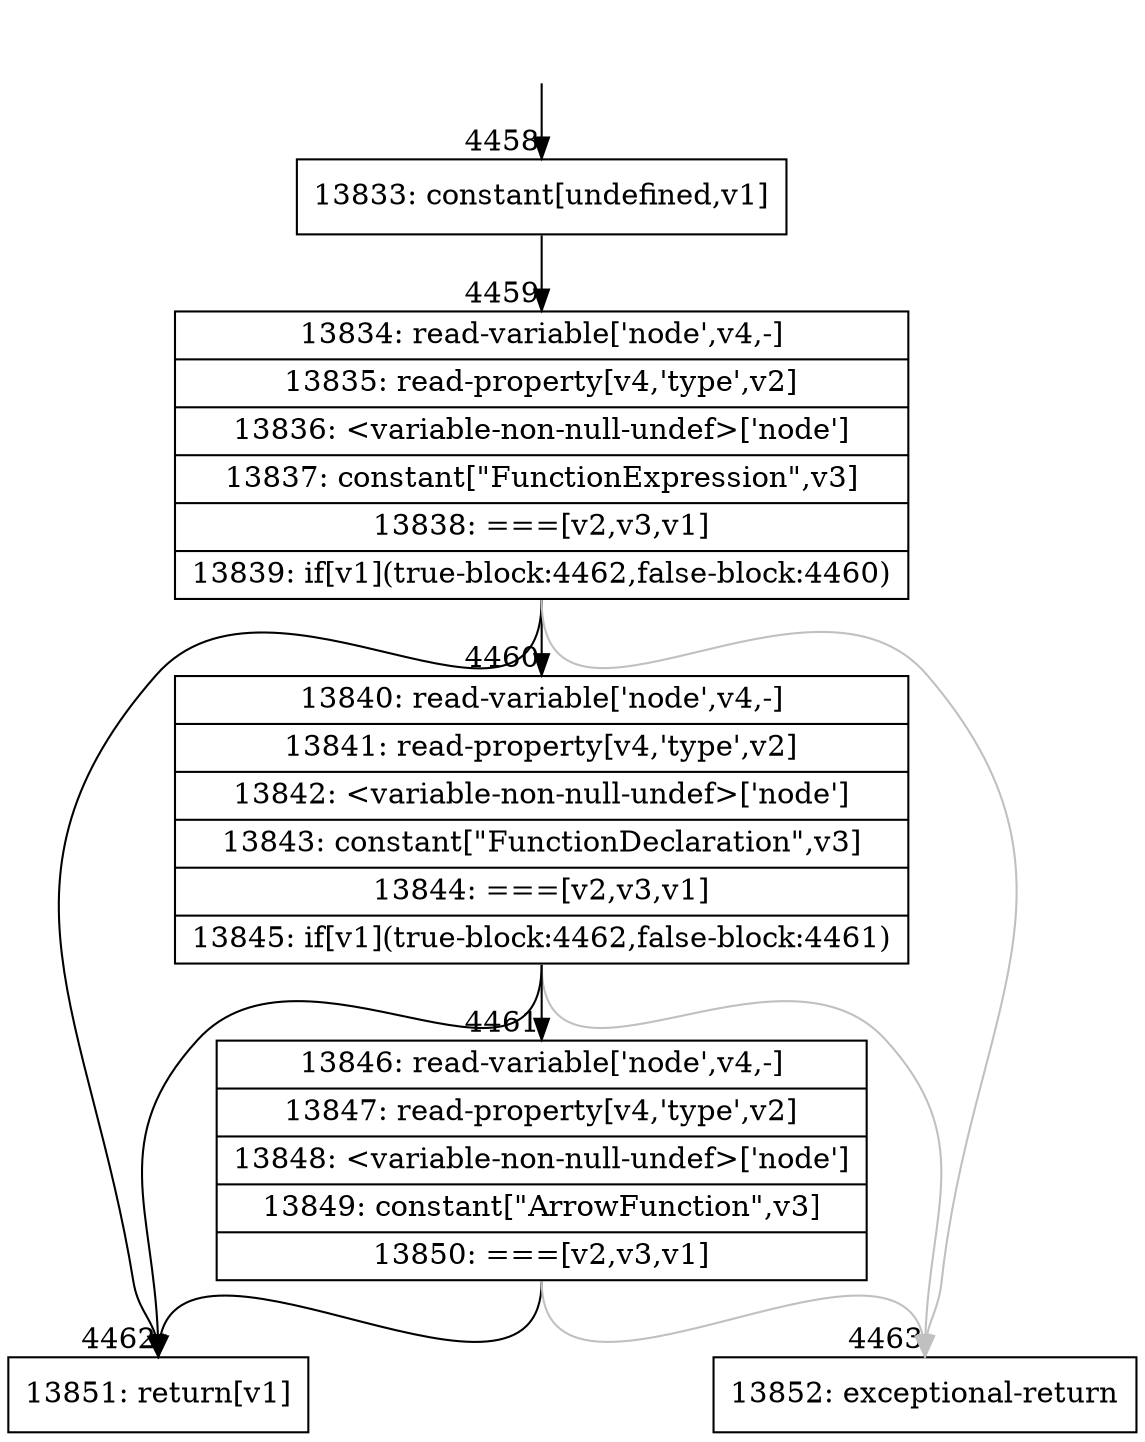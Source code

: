 digraph {
rankdir="TD"
BB_entry267[shape=none,label=""];
BB_entry267 -> BB4458 [tailport=s, headport=n, headlabel="    4458"]
BB4458 [shape=record label="{13833: constant[undefined,v1]}" ] 
BB4458 -> BB4459 [tailport=s, headport=n, headlabel="      4459"]
BB4459 [shape=record label="{13834: read-variable['node',v4,-]|13835: read-property[v4,'type',v2]|13836: \<variable-non-null-undef\>['node']|13837: constant[\"FunctionExpression\",v3]|13838: ===[v2,v3,v1]|13839: if[v1](true-block:4462,false-block:4460)}" ] 
BB4459 -> BB4462 [tailport=s, headport=n, headlabel="      4462"]
BB4459 -> BB4460 [tailport=s, headport=n, headlabel="      4460"]
BB4459 -> BB4463 [tailport=s, headport=n, color=gray, headlabel="      4463"]
BB4460 [shape=record label="{13840: read-variable['node',v4,-]|13841: read-property[v4,'type',v2]|13842: \<variable-non-null-undef\>['node']|13843: constant[\"FunctionDeclaration\",v3]|13844: ===[v2,v3,v1]|13845: if[v1](true-block:4462,false-block:4461)}" ] 
BB4460 -> BB4462 [tailport=s, headport=n]
BB4460 -> BB4461 [tailport=s, headport=n, headlabel="      4461"]
BB4460 -> BB4463 [tailport=s, headport=n, color=gray]
BB4461 [shape=record label="{13846: read-variable['node',v4,-]|13847: read-property[v4,'type',v2]|13848: \<variable-non-null-undef\>['node']|13849: constant[\"ArrowFunction\",v3]|13850: ===[v2,v3,v1]}" ] 
BB4461 -> BB4462 [tailport=s, headport=n]
BB4461 -> BB4463 [tailport=s, headport=n, color=gray]
BB4462 [shape=record label="{13851: return[v1]}" ] 
BB4463 [shape=record label="{13852: exceptional-return}" ] 
//#$~ 4467
}
